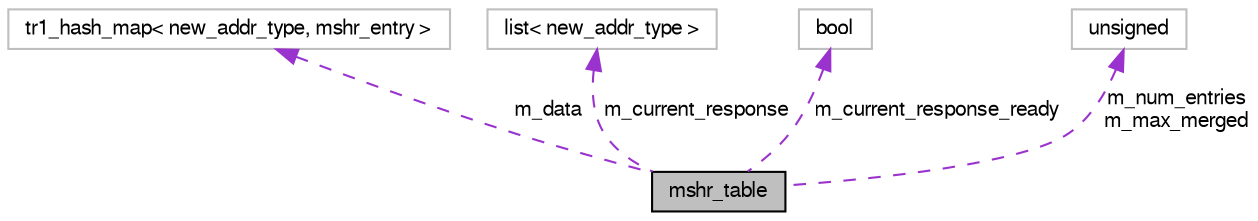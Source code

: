 digraph G
{
  bgcolor="transparent";
  edge [fontname="FreeSans",fontsize="10",labelfontname="FreeSans",labelfontsize="10"];
  node [fontname="FreeSans",fontsize="10",shape=record];
  Node1 [label="mshr_table",height=0.2,width=0.4,color="black", fillcolor="grey75", style="filled" fontcolor="black"];
  Node2 -> Node1 [dir=back,color="darkorchid3",fontsize="10",style="dashed",label="m_data",fontname="FreeSans"];
  Node2 [label="tr1_hash_map\< new_addr_type, mshr_entry \>",height=0.2,width=0.4,color="grey75"];
  Node3 -> Node1 [dir=back,color="darkorchid3",fontsize="10",style="dashed",label="m_current_response",fontname="FreeSans"];
  Node3 [label="list\< new_addr_type \>",height=0.2,width=0.4,color="grey75"];
  Node4 -> Node1 [dir=back,color="darkorchid3",fontsize="10",style="dashed",label="m_current_response_ready",fontname="FreeSans"];
  Node4 [label="bool",height=0.2,width=0.4,color="grey75"];
  Node5 -> Node1 [dir=back,color="darkorchid3",fontsize="10",style="dashed",label="m_num_entries\nm_max_merged",fontname="FreeSans"];
  Node5 [label="unsigned",height=0.2,width=0.4,color="grey75"];
}
